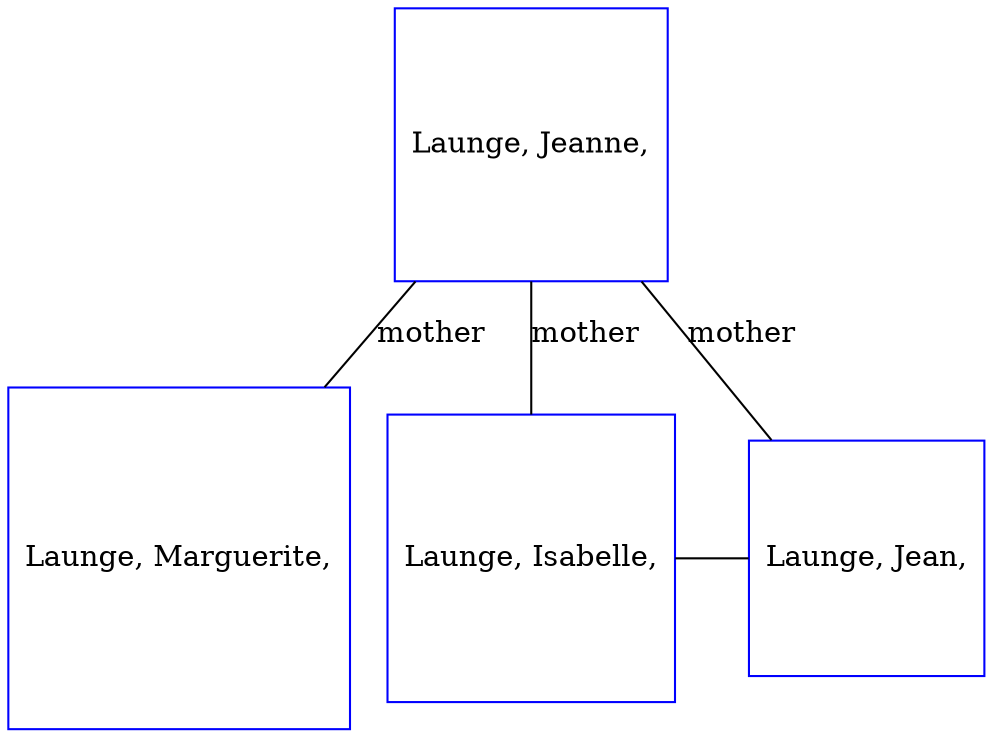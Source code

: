 digraph D {
    edge [dir=none];    node [shape=box];    "002439"   [label="Launge, Marguerite,", shape=box, regular=1, color="blue"] ;
"002438"   [label="Launge, Isabelle,", shape=box, regular=1, color="blue"] ;
"002437"   [label="Launge, Jean,", shape=box, regular=1, color="blue"] ;
"002436"   [label="Launge, Jeanne,", shape=box, regular=1, color="blue"] ;
{rank=same; 002438->002437};
{rank=same; 002439};
002436->002439 [label="mother",arrowsize=0.0]; 
002436->002438 [label="mother",arrowsize=0.0]; 
002436->002437 [label="mother",arrowsize=0.0]; 
}